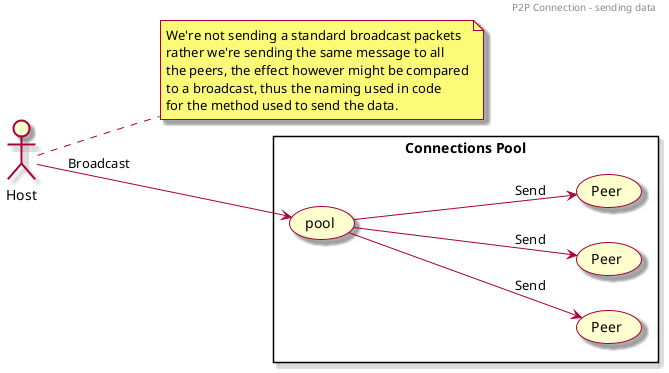 @startuml
'https://plantuml.com/use-case-diagram

skin rose

header P2P Connection - sending data

left to right direction

actor "Host" as host

rectangle "Connections Pool" {
  usecase pool
  usecase "Peer" as p1
  usecase "Peer" as p2
  usecase "Peer" as p3
}

host --> pool : Broadcast
pool --> p1 : Send
pool --> p2 : Send
pool --> p3 : Send

note right of host
We're not sending a standard broadcast packets
rather we're sending the same message to all
the peers, the effect however might be compared
to a broadcast, thus the naming used in code
for the method used to send the data.
end note

@enduml
